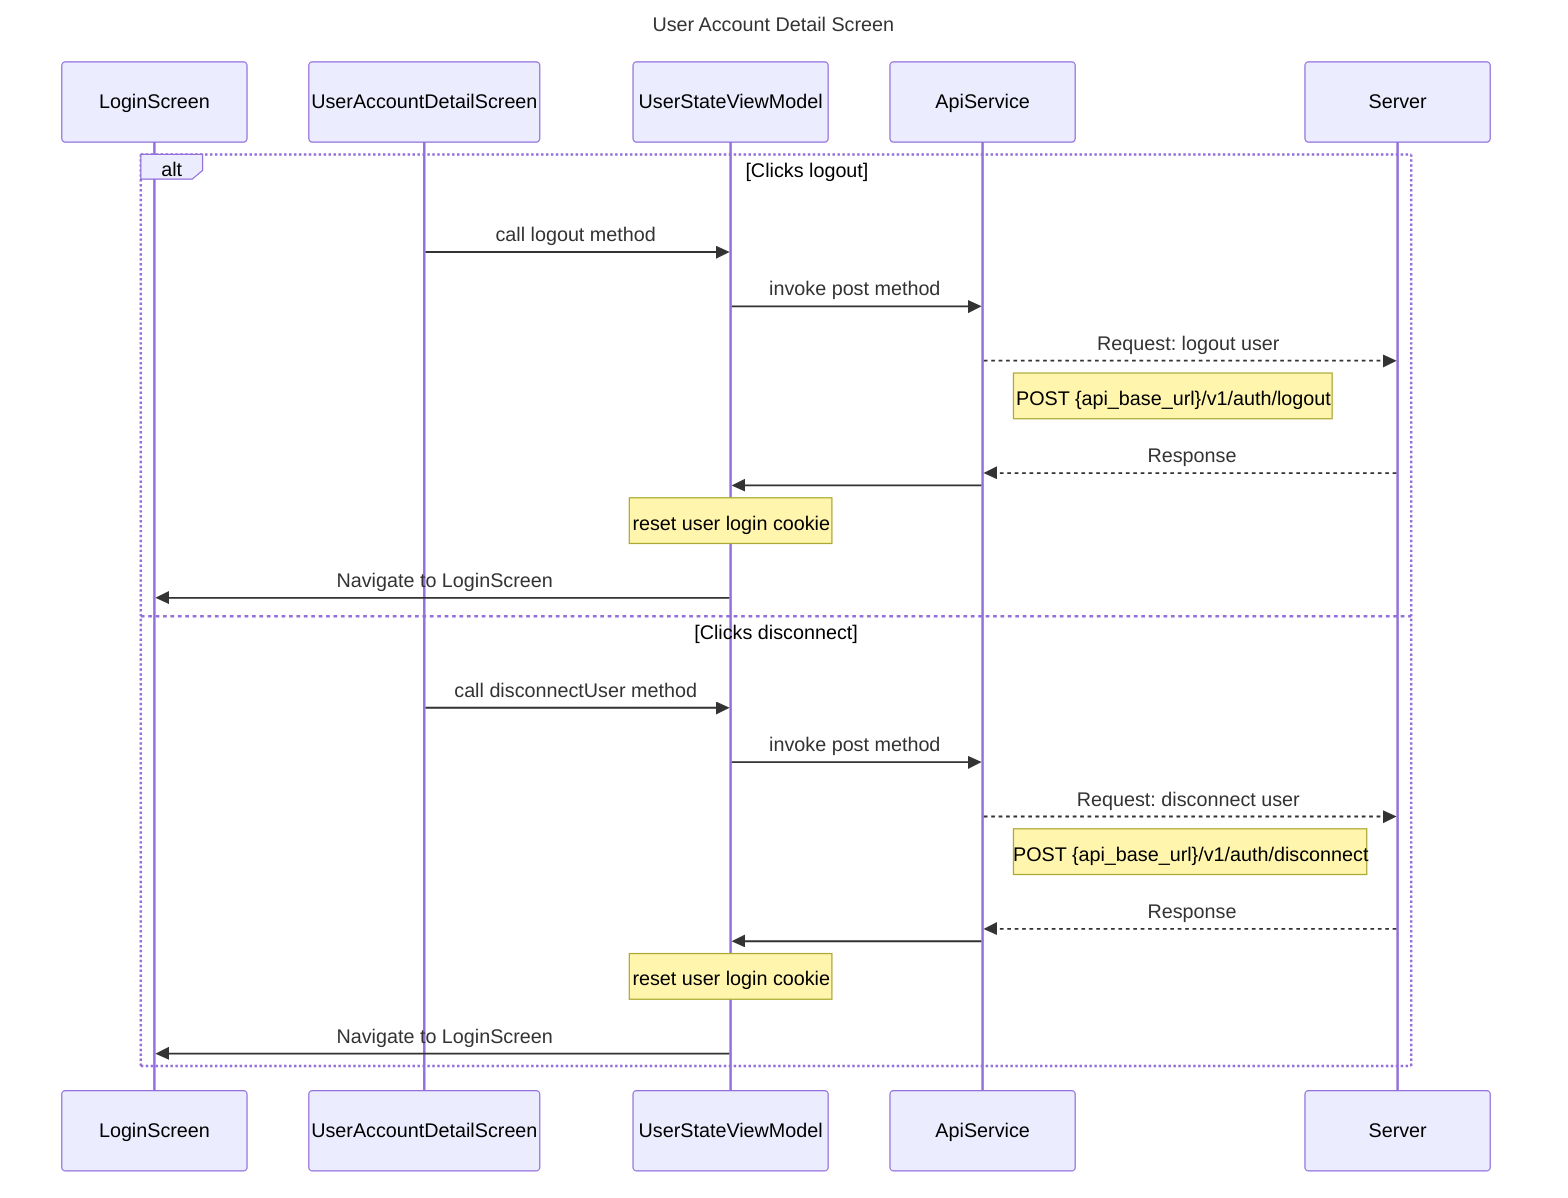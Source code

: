 sequenceDiagram
    title User Account Detail Screen

    participant LS as LoginScreen
    participant UADS as UserAccountDetailScreen
    participant USVM as UserStateViewModel
    participant AS as ApiService
    participant S as Server

    alt Clicks logout
        UADS->>USVM: call logout method
        USVM->>AS: invoke post method
        AS-->> S: Request: logout user
        note right of AS: POST {api_base_url}/v1/auth/logout

        S-->>AS: Response
        AS->>USVM: 
        note over USVM: reset user login cookie

        USVM->>LS: Navigate to LoginScreen
    else Clicks disconnect
        UADS->>USVM: call disconnectUser method
        USVM->>AS: invoke post method
        AS-->> S: Request: disconnect user
        note right of AS: POST {api_base_url}/v1/auth/disconnect

        S-->>AS: Response
        AS->>USVM: 
        note over USVM: reset user login cookie

        USVM->>LS: Navigate to LoginScreen
    end